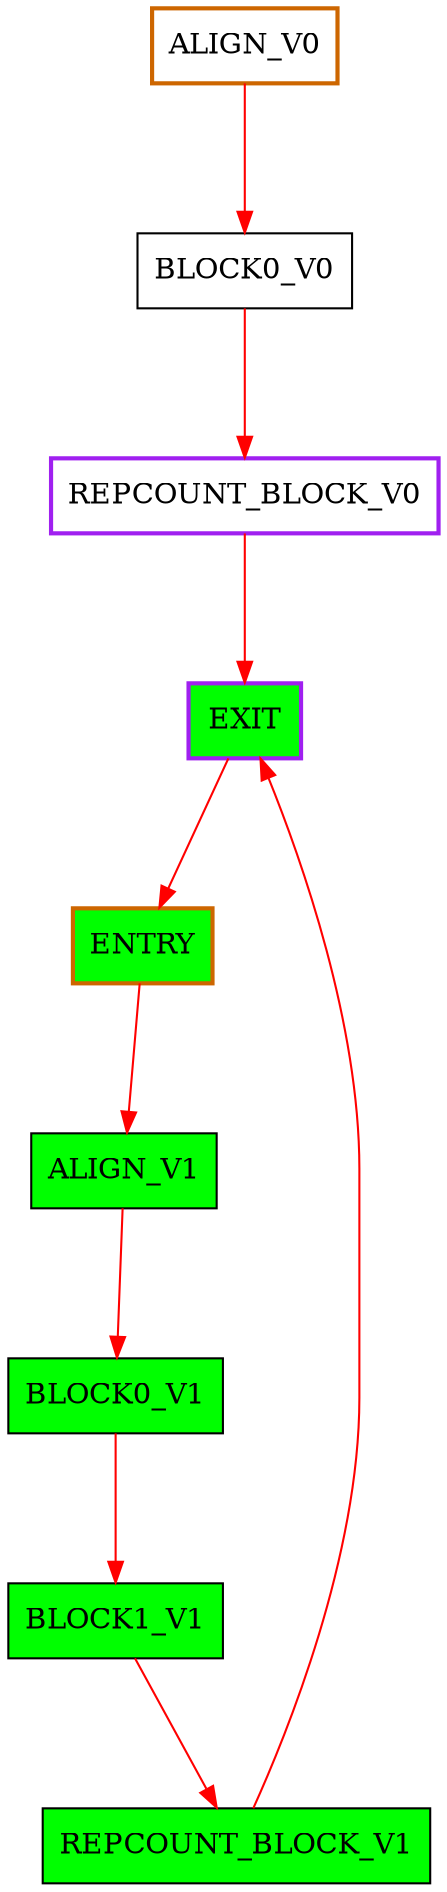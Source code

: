 digraph G {
  graph [root="Demo",rankdir   = TB, nodesep           = 0.6, mindist     = 1.0, ranksep = 1.0, overlap = false]
  node [type=block cpu=1 pattern=B tperiod=0 style=filled fillcolor=white shape=rectangle color=black]
  ALIGN_V0 [flags="0x00000007" patentry=1 penwidth=2 color=darkorange3]
  BLOCK0_V0 [flags="0x00000007" tperiod=100000000]
  REPCOUNT_BLOCK_V0 [flags="0x00100007" patexit=1 qlo=1 penwidth=2 color=purple]
  node [pattern=A]
  ENTRY [flags="0x00002107" tperiod=100000000 patentry=true fillcolor=green penwidth=2 color=darkorange3]
  EXIT [flags="0x00708107" tperiod=100000000 patexit=true qlo=true qhi=true qil=true fillcolor=green penwidth=2 color=purple]
  ALIGN_V1 [flags="0x00000107" fillcolor=green]
  BLOCK0_V1 [flags="0x00000107" tperiod=100000000 fillcolor=green]
  BLOCK1_V1 [flags="0x00000107" tperiod=100000000 fillcolor=green]
  REPCOUNT_BLOCK_V1 [flags="0x00100107" qlo=true fillcolor=green]

  edge [type=defdst color=red]
  ALIGN_V0->BLOCK0_V0
  BLOCK0_V0->REPCOUNT_BLOCK_V0
  ENTRY->ALIGN_V1
  ALIGN_V1->BLOCK0_V1
  BLOCK0_V1->BLOCK1_V1
  BLOCK1_V1->REPCOUNT_BLOCK_V1
  EXIT->ENTRY
  REPCOUNT_BLOCK_V0->EXIT
  REPCOUNT_BLOCK_V1->EXIT
}
